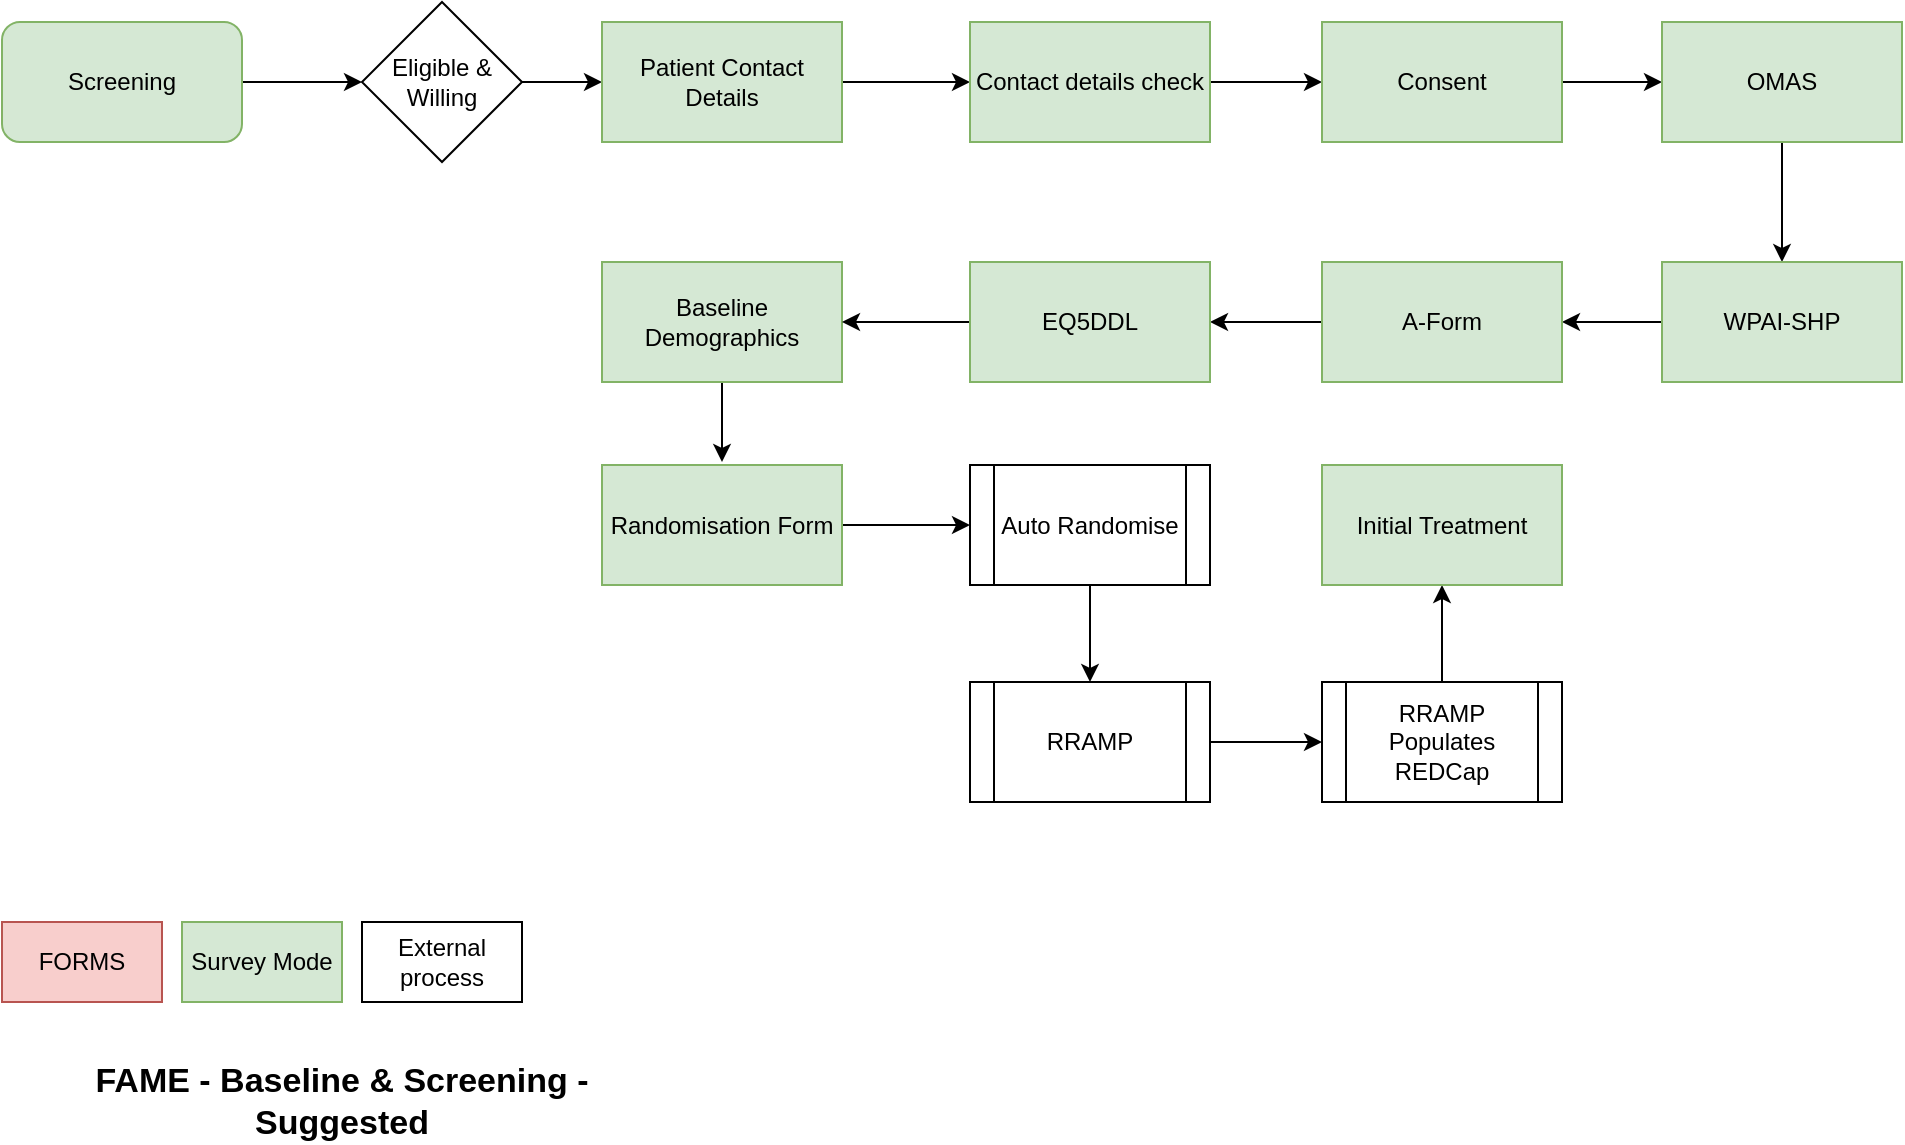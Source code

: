 <mxfile version="10.7.5" type="device"><diagram id="q5HHsKHLpjD8Eftf3qsy" name="Page-1"><mxGraphModel dx="1113" dy="717" grid="1" gridSize="10" guides="1" tooltips="1" connect="1" arrows="1" fold="1" page="1" pageScale="1" pageWidth="1169" pageHeight="827" math="0" shadow="0"><root><mxCell id="0"/><mxCell id="1" parent="0"/><mxCell id="T9SUJe3yWcxmIctMBSSf-5" style="edgeStyle=orthogonalEdgeStyle;rounded=0;orthogonalLoop=1;jettySize=auto;html=1;exitX=1;exitY=0.5;exitDx=0;exitDy=0;entryX=0;entryY=0.5;entryDx=0;entryDy=0;" edge="1" parent="1" source="T9SUJe3yWcxmIctMBSSf-2" target="T9SUJe3yWcxmIctMBSSf-4"><mxGeometry relative="1" as="geometry"/></mxCell><mxCell id="T9SUJe3yWcxmIctMBSSf-2" value="Screening" style="rounded=1;whiteSpace=wrap;html=1;fillColor=#d5e8d4;strokeColor=#82b366;" vertex="1" parent="1"><mxGeometry x="40" y="30" width="120" height="60" as="geometry"/></mxCell><mxCell id="T9SUJe3yWcxmIctMBSSf-40" style="edgeStyle=orthogonalEdgeStyle;rounded=0;orthogonalLoop=1;jettySize=auto;html=1;exitX=0.5;exitY=1;exitDx=0;exitDy=0;entryX=0.5;entryY=0;entryDx=0;entryDy=0;fontSize=17;" edge="1" parent="1" source="T9SUJe3yWcxmIctMBSSf-3" target="T9SUJe3yWcxmIctMBSSf-7"><mxGeometry relative="1" as="geometry"/></mxCell><mxCell id="T9SUJe3yWcxmIctMBSSf-3" value="Auto Randomise" style="shape=process;whiteSpace=wrap;html=1;backgroundOutline=1;" vertex="1" parent="1"><mxGeometry x="524" y="251.5" width="120" height="60" as="geometry"/></mxCell><mxCell id="T9SUJe3yWcxmIctMBSSf-35" style="edgeStyle=orthogonalEdgeStyle;rounded=0;orthogonalLoop=1;jettySize=auto;html=1;exitX=1;exitY=0.5;exitDx=0;exitDy=0;entryX=0;entryY=0.5;entryDx=0;entryDy=0;fontSize=17;" edge="1" parent="1" source="T9SUJe3yWcxmIctMBSSf-4" target="T9SUJe3yWcxmIctMBSSf-11"><mxGeometry relative="1" as="geometry"/></mxCell><mxCell id="T9SUJe3yWcxmIctMBSSf-4" value="Eligible &amp;amp; Willing" style="rhombus;whiteSpace=wrap;html=1;" vertex="1" parent="1"><mxGeometry x="220" y="20" width="80" height="80" as="geometry"/></mxCell><mxCell id="T9SUJe3yWcxmIctMBSSf-41" style="edgeStyle=orthogonalEdgeStyle;rounded=0;orthogonalLoop=1;jettySize=auto;html=1;exitX=1;exitY=0.5;exitDx=0;exitDy=0;entryX=0;entryY=0.5;entryDx=0;entryDy=0;fontSize=17;" edge="1" parent="1" source="T9SUJe3yWcxmIctMBSSf-7" target="T9SUJe3yWcxmIctMBSSf-9"><mxGeometry relative="1" as="geometry"/></mxCell><mxCell id="T9SUJe3yWcxmIctMBSSf-7" value="RRAMP" style="shape=process;whiteSpace=wrap;html=1;backgroundOutline=1;" vertex="1" parent="1"><mxGeometry x="524" y="360" width="120" height="60" as="geometry"/></mxCell><mxCell id="T9SUJe3yWcxmIctMBSSf-42" style="edgeStyle=orthogonalEdgeStyle;rounded=0;orthogonalLoop=1;jettySize=auto;html=1;exitX=0.5;exitY=0;exitDx=0;exitDy=0;entryX=0.5;entryY=1;entryDx=0;entryDy=0;fontSize=17;" edge="1" parent="1" source="T9SUJe3yWcxmIctMBSSf-9" target="T9SUJe3yWcxmIctMBSSf-32"><mxGeometry relative="1" as="geometry"/></mxCell><mxCell id="T9SUJe3yWcxmIctMBSSf-9" value="RRAMP Populates REDCap" style="shape=process;whiteSpace=wrap;html=1;backgroundOutline=1;" vertex="1" parent="1"><mxGeometry x="700" y="360" width="120" height="60" as="geometry"/></mxCell><mxCell id="T9SUJe3yWcxmIctMBSSf-14" style="edgeStyle=orthogonalEdgeStyle;rounded=0;orthogonalLoop=1;jettySize=auto;html=1;exitX=1;exitY=0.5;exitDx=0;exitDy=0;entryX=0;entryY=0.5;entryDx=0;entryDy=0;" edge="1" parent="1" source="T9SUJe3yWcxmIctMBSSf-11" target="T9SUJe3yWcxmIctMBSSf-13"><mxGeometry relative="1" as="geometry"/></mxCell><mxCell id="T9SUJe3yWcxmIctMBSSf-11" value="Patient Contact Details" style="rounded=0;whiteSpace=wrap;html=1;fillColor=#d5e8d4;strokeColor=#82b366;" vertex="1" parent="1"><mxGeometry x="340" y="30" width="120" height="60" as="geometry"/></mxCell><mxCell id="T9SUJe3yWcxmIctMBSSf-16" style="edgeStyle=orthogonalEdgeStyle;rounded=0;orthogonalLoop=1;jettySize=auto;html=1;exitX=1;exitY=0.5;exitDx=0;exitDy=0;entryX=0;entryY=0.5;entryDx=0;entryDy=0;" edge="1" parent="1" source="T9SUJe3yWcxmIctMBSSf-13" target="T9SUJe3yWcxmIctMBSSf-15"><mxGeometry relative="1" as="geometry"/></mxCell><mxCell id="T9SUJe3yWcxmIctMBSSf-13" value="Contact details check" style="rounded=0;whiteSpace=wrap;html=1;fillColor=#d5e8d4;strokeColor=#82b366;" vertex="1" parent="1"><mxGeometry x="524" y="30" width="120" height="60" as="geometry"/></mxCell><mxCell id="T9SUJe3yWcxmIctMBSSf-37" style="edgeStyle=orthogonalEdgeStyle;rounded=0;orthogonalLoop=1;jettySize=auto;html=1;exitX=1;exitY=0.5;exitDx=0;exitDy=0;entryX=0;entryY=0.5;entryDx=0;entryDy=0;fontSize=17;" edge="1" parent="1" source="T9SUJe3yWcxmIctMBSSf-15" target="T9SUJe3yWcxmIctMBSSf-22"><mxGeometry relative="1" as="geometry"/></mxCell><mxCell id="T9SUJe3yWcxmIctMBSSf-15" value="Consent" style="rounded=0;whiteSpace=wrap;html=1;fillColor=#d5e8d4;strokeColor=#82b366;" vertex="1" parent="1"><mxGeometry x="700" y="30" width="120" height="60" as="geometry"/></mxCell><mxCell id="T9SUJe3yWcxmIctMBSSf-17" value="FORMS" style="rounded=0;whiteSpace=wrap;html=1;fillColor=#f8cecc;strokeColor=#b85450;" vertex="1" parent="1"><mxGeometry x="40" y="480" width="80" height="40" as="geometry"/></mxCell><mxCell id="T9SUJe3yWcxmIctMBSSf-18" value="Survey Mode" style="rounded=0;whiteSpace=wrap;html=1;fillColor=#d5e8d4;strokeColor=#82b366;" vertex="1" parent="1"><mxGeometry x="130" y="480" width="80" height="40" as="geometry"/></mxCell><mxCell id="T9SUJe3yWcxmIctMBSSf-19" value="External process" style="rounded=0;whiteSpace=wrap;html=1;" vertex="1" parent="1"><mxGeometry x="220" y="480" width="80" height="40" as="geometry"/></mxCell><mxCell id="T9SUJe3yWcxmIctMBSSf-38" style="edgeStyle=orthogonalEdgeStyle;rounded=0;orthogonalLoop=1;jettySize=auto;html=1;exitX=0.5;exitY=1;exitDx=0;exitDy=0;fontSize=17;" edge="1" parent="1" source="T9SUJe3yWcxmIctMBSSf-20"><mxGeometry relative="1" as="geometry"><mxPoint x="400" y="250" as="targetPoint"/></mxGeometry></mxCell><mxCell id="T9SUJe3yWcxmIctMBSSf-20" value="Baseline Demographics" style="rounded=0;whiteSpace=wrap;html=1;fillColor=#d5e8d4;strokeColor=#82b366;" vertex="1" parent="1"><mxGeometry x="340" y="150" width="120" height="60" as="geometry"/></mxCell><mxCell id="T9SUJe3yWcxmIctMBSSf-25" style="edgeStyle=orthogonalEdgeStyle;rounded=0;orthogonalLoop=1;jettySize=auto;html=1;exitX=0.5;exitY=1;exitDx=0;exitDy=0;entryX=0.5;entryY=0;entryDx=0;entryDy=0;" edge="1" parent="1" source="T9SUJe3yWcxmIctMBSSf-22" target="T9SUJe3yWcxmIctMBSSf-24"><mxGeometry relative="1" as="geometry"/></mxCell><mxCell id="T9SUJe3yWcxmIctMBSSf-22" value="OMAS" style="rounded=0;whiteSpace=wrap;html=1;fillColor=#d5e8d4;strokeColor=#82b366;" vertex="1" parent="1"><mxGeometry x="870" y="30" width="120" height="60" as="geometry"/></mxCell><mxCell id="T9SUJe3yWcxmIctMBSSf-27" style="edgeStyle=orthogonalEdgeStyle;rounded=0;orthogonalLoop=1;jettySize=auto;html=1;exitX=0;exitY=0.5;exitDx=0;exitDy=0;" edge="1" parent="1" source="T9SUJe3yWcxmIctMBSSf-24" target="T9SUJe3yWcxmIctMBSSf-26"><mxGeometry relative="1" as="geometry"/></mxCell><mxCell id="T9SUJe3yWcxmIctMBSSf-24" value="WPAI-SHP" style="rounded=0;whiteSpace=wrap;html=1;fillColor=#d5e8d4;strokeColor=#82b366;" vertex="1" parent="1"><mxGeometry x="870" y="150" width="120" height="60" as="geometry"/></mxCell><mxCell id="T9SUJe3yWcxmIctMBSSf-29" style="edgeStyle=orthogonalEdgeStyle;rounded=0;orthogonalLoop=1;jettySize=auto;html=1;exitX=0;exitY=0.5;exitDx=0;exitDy=0;entryX=1;entryY=0.5;entryDx=0;entryDy=0;" edge="1" parent="1" source="T9SUJe3yWcxmIctMBSSf-26" target="T9SUJe3yWcxmIctMBSSf-28"><mxGeometry relative="1" as="geometry"/></mxCell><mxCell id="T9SUJe3yWcxmIctMBSSf-26" value="A-Form" style="rounded=0;whiteSpace=wrap;html=1;fillColor=#d5e8d4;strokeColor=#82b366;" vertex="1" parent="1"><mxGeometry x="700" y="150" width="120" height="60" as="geometry"/></mxCell><mxCell id="T9SUJe3yWcxmIctMBSSf-36" style="edgeStyle=orthogonalEdgeStyle;rounded=0;orthogonalLoop=1;jettySize=auto;html=1;exitX=0;exitY=0.5;exitDx=0;exitDy=0;entryX=1;entryY=0.5;entryDx=0;entryDy=0;fontSize=17;" edge="1" parent="1" source="T9SUJe3yWcxmIctMBSSf-28" target="T9SUJe3yWcxmIctMBSSf-20"><mxGeometry relative="1" as="geometry"/></mxCell><mxCell id="T9SUJe3yWcxmIctMBSSf-28" value="EQ5DDL" style="rounded=0;whiteSpace=wrap;html=1;fillColor=#d5e8d4;strokeColor=#82b366;" vertex="1" parent="1"><mxGeometry x="524" y="150" width="120" height="60" as="geometry"/></mxCell><mxCell id="T9SUJe3yWcxmIctMBSSf-39" style="edgeStyle=orthogonalEdgeStyle;rounded=0;orthogonalLoop=1;jettySize=auto;html=1;exitX=1;exitY=0.5;exitDx=0;exitDy=0;entryX=0;entryY=0.5;entryDx=0;entryDy=0;fontSize=17;" edge="1" parent="1" source="T9SUJe3yWcxmIctMBSSf-30" target="T9SUJe3yWcxmIctMBSSf-3"><mxGeometry relative="1" as="geometry"/></mxCell><mxCell id="T9SUJe3yWcxmIctMBSSf-30" value="Randomisation Form" style="rounded=0;whiteSpace=wrap;html=1;fillColor=#d5e8d4;strokeColor=#82b366;" vertex="1" parent="1"><mxGeometry x="340" y="251.5" width="120" height="60" as="geometry"/></mxCell><mxCell id="T9SUJe3yWcxmIctMBSSf-32" value="Initial Treatment" style="rounded=0;whiteSpace=wrap;html=1;fillColor=#d5e8d4;strokeColor=#82b366;" vertex="1" parent="1"><mxGeometry x="700" y="251.5" width="120" height="60" as="geometry"/></mxCell><mxCell id="T9SUJe3yWcxmIctMBSSf-34" value="FAME - Baseline &amp;amp; Screening - Suggested" style="text;html=1;strokeColor=none;fillColor=none;align=center;verticalAlign=middle;whiteSpace=wrap;rounded=0;fontSize=17;fontStyle=1" vertex="1" parent="1"><mxGeometry x="40" y="560" width="340" height="20" as="geometry"/></mxCell></root></mxGraphModel></diagram></mxfile>